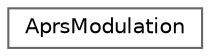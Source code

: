digraph "Graphical Class Hierarchy"
{
 // LATEX_PDF_SIZE
  bgcolor="transparent";
  edge [fontname=Helvetica,fontsize=10,labelfontname=Helvetica,labelfontsize=10];
  node [fontname=Helvetica,fontsize=10,shape=box,height=0.2,width=0.4];
  rankdir="LR";
  Node0 [id="Node000000",label="AprsModulation",height=0.2,width=0.4,color="grey40", fillcolor="white", style="filled",URL="$classAprsModulation.html",tooltip=" "];
}

